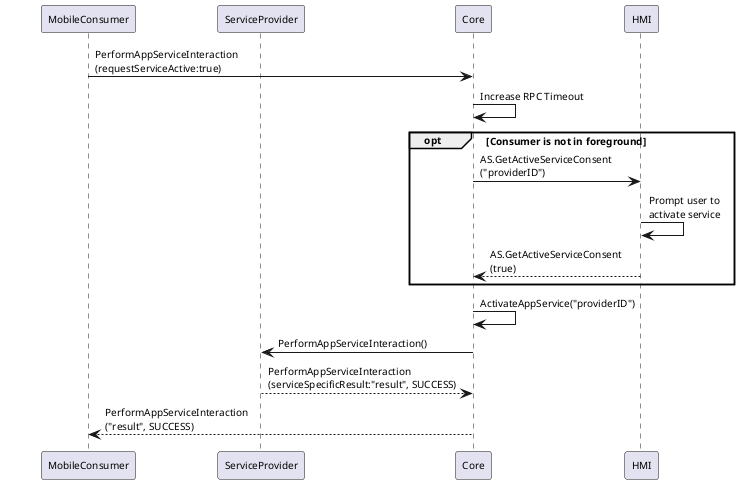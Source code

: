 @startuml

skinparam ParticipantPadding 36
skinparam defaultFontSize 10

participant MobileConsumer
participant ServiceProvider
participant Core
participant HMI

MobileConsumer -> Core : PerformAppServiceInteraction\n(requestServiceActive:true)
Core -> Core : Increase RPC Timeout
opt Consumer is not in foreground
  Core -> HMI : AS.GetActiveServiceConsent\n("providerID")
  HMI -> HMI : Prompt user to \nactivate service
  HMI --> Core : AS.GetActiveServiceConsent\n(true)
end
Core -> Core : ActivateAppService("providerID")
Core -> ServiceProvider : PerformAppServiceInteraction()
ServiceProvider --> Core : PerformAppServiceInteraction\n(serviceSpecificResult:"result", SUCCESS)

Core --> MobileConsumer : PerformAppServiceInteraction\n("result", SUCCESS)
@enduml
